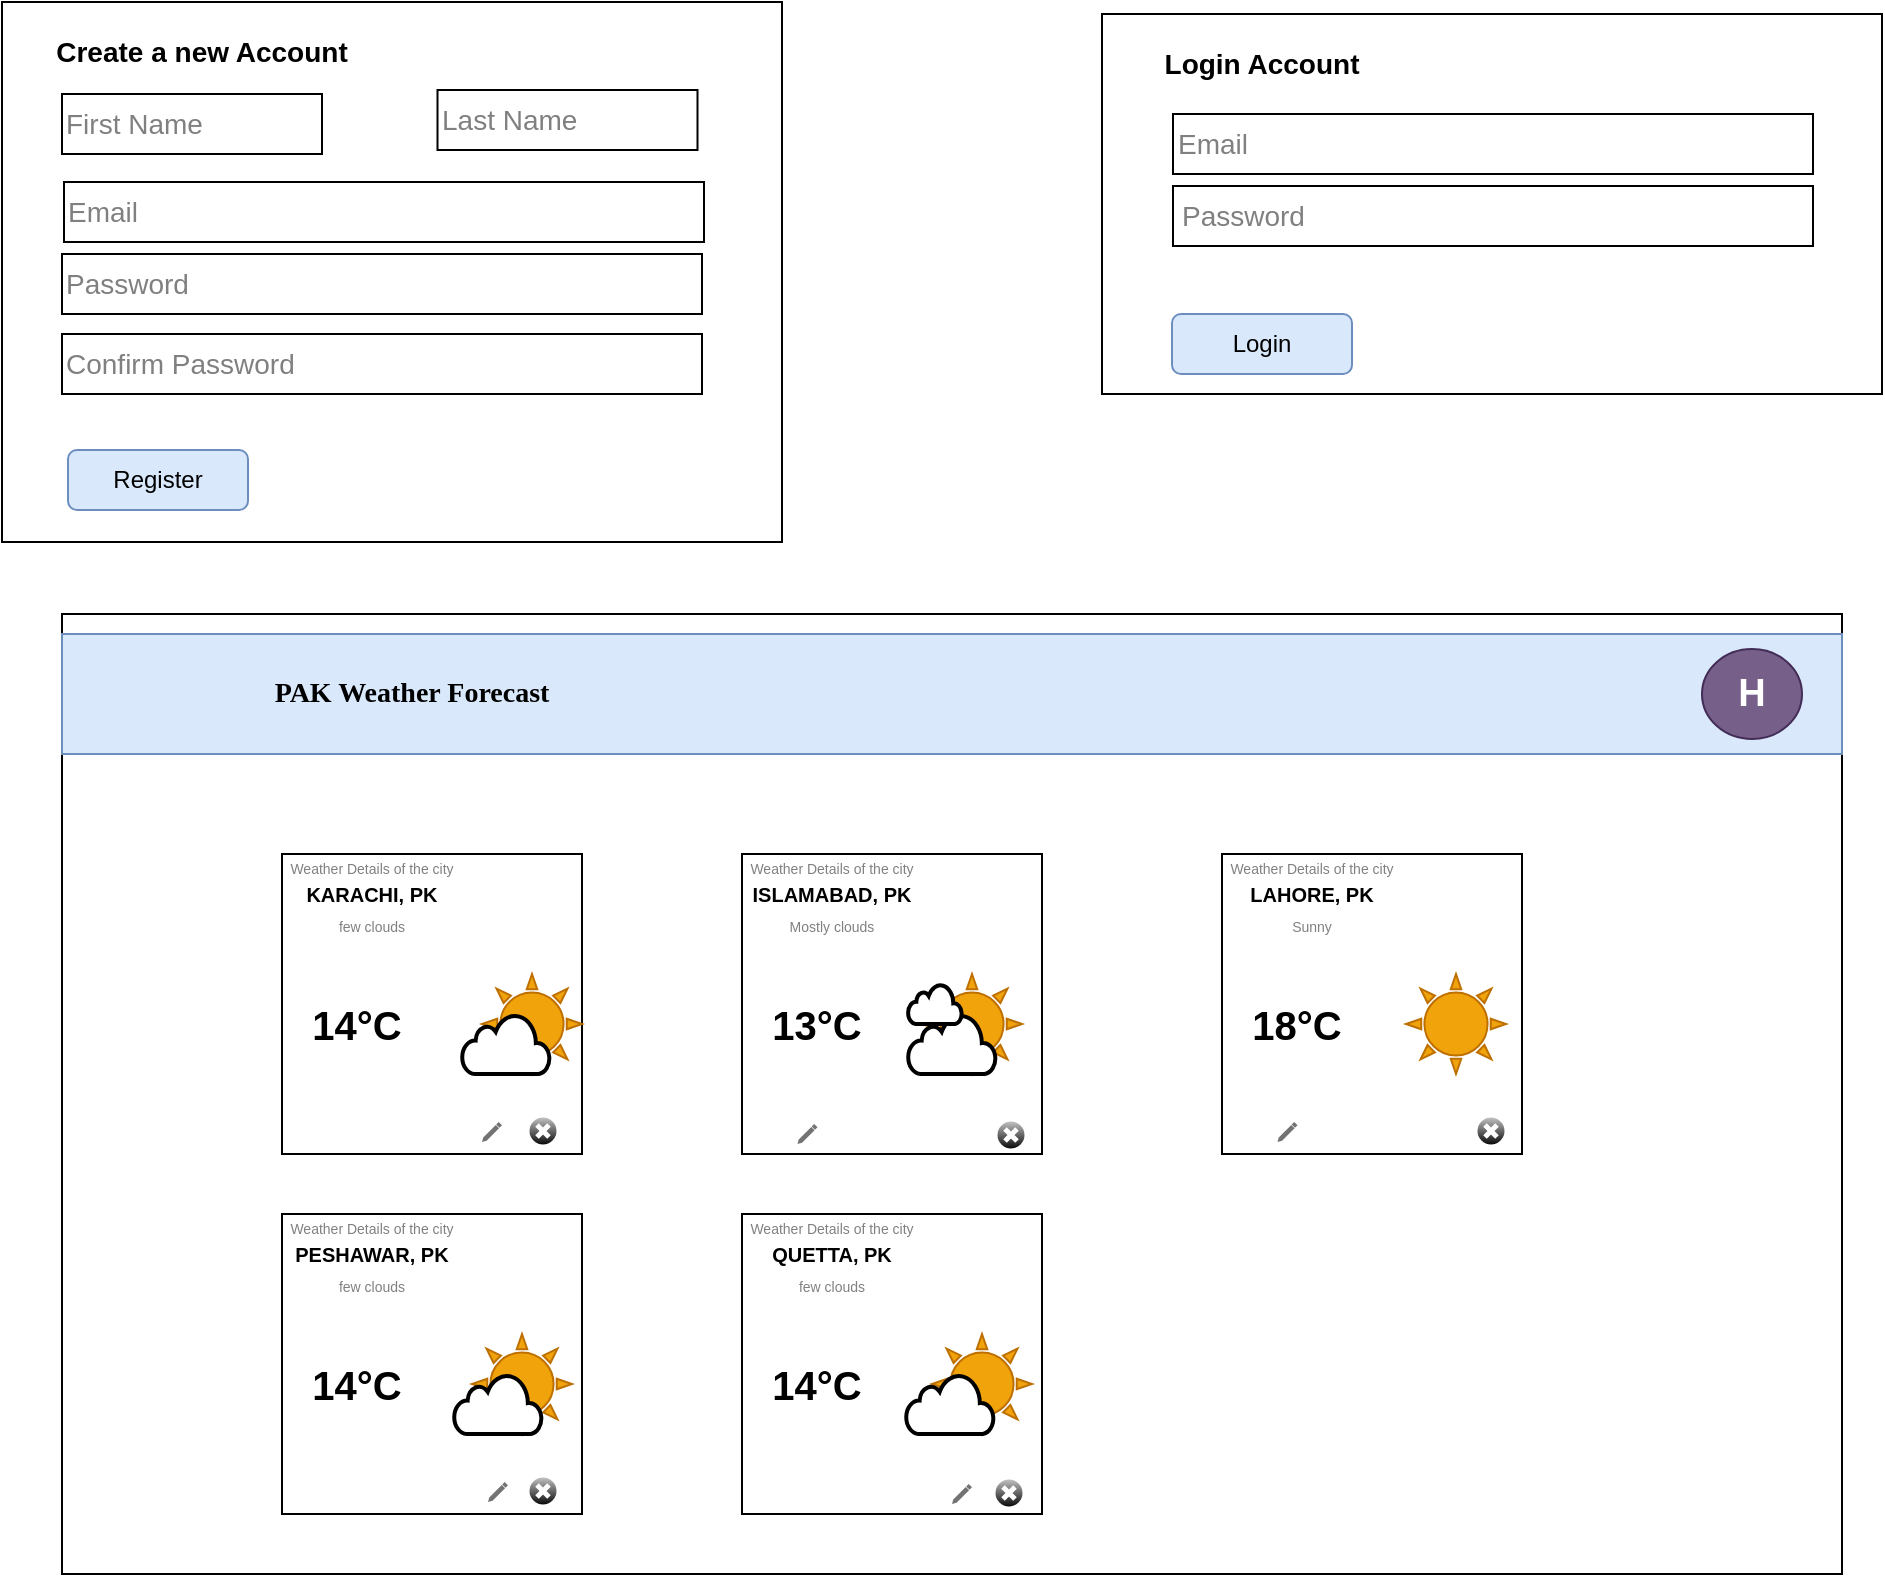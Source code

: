 <mxfile version="13.9.9" type="device"><diagram id="A3iVnhI0bnhfYesVnpdL" name="Page-1"><mxGraphModel dx="2272" dy="1922" grid="1" gridSize="10" guides="1" tooltips="1" connect="1" arrows="1" fold="1" page="1" pageScale="1" pageWidth="850" pageHeight="1100" math="0" shadow="0"><root><mxCell id="0"/><mxCell id="1" parent="0"/><mxCell id="xTyTz5D1Xvh0_2zW7LZl-17" value="" style="rounded=0;whiteSpace=wrap;html=1;sketch=0;strokeColor=#000000;" vertex="1" parent="1"><mxGeometry x="-770" y="-1066" width="390" height="270" as="geometry"/></mxCell><mxCell id="xTyTz5D1Xvh0_2zW7LZl-18" value="&lt;b&gt;&lt;font style=&quot;font-size: 14px&quot;&gt;Create a new Account&lt;/font&gt;&lt;/b&gt;" style="text;html=1;strokeColor=none;fillColor=none;align=center;verticalAlign=middle;whiteSpace=wrap;rounded=0;sketch=0;" vertex="1" parent="1"><mxGeometry x="-750" y="-1056" width="160" height="30.0" as="geometry"/></mxCell><mxCell id="xTyTz5D1Xvh0_2zW7LZl-27" value="Register" style="rounded=1;whiteSpace=wrap;html=1;sketch=0;strokeColor=#6c8ebf;fillColor=#dae8fc;" vertex="1" parent="1"><mxGeometry x="-737" y="-842" width="90" height="30.0" as="geometry"/></mxCell><mxCell id="xTyTz5D1Xvh0_2zW7LZl-46" value="" style="group" vertex="1" connectable="0" parent="1"><mxGeometry x="-552.25" y="-1022" width="130" height="30" as="geometry"/></mxCell><mxCell id="xTyTz5D1Xvh0_2zW7LZl-40" value="" style="rounded=0;whiteSpace=wrap;html=1;fillColor=#FFFFFF;" vertex="1" parent="xTyTz5D1Xvh0_2zW7LZl-46"><mxGeometry width="130" height="30" as="geometry"/></mxCell><mxCell id="xTyTz5D1Xvh0_2zW7LZl-41" value="&lt;font color=&quot;#808080&quot; style=&quot;font-size: 14px&quot;&gt;Last Name&lt;/font&gt;" style="text;html=1;strokeColor=none;fillColor=none;align=left;verticalAlign=middle;whiteSpace=wrap;rounded=0;sketch=0;" vertex="1" parent="xTyTz5D1Xvh0_2zW7LZl-46"><mxGeometry y="5" width="110" height="20" as="geometry"/></mxCell><mxCell id="xTyTz5D1Xvh0_2zW7LZl-47" value="" style="group" vertex="1" connectable="0" parent="1"><mxGeometry x="-740" y="-1020" width="130" height="30" as="geometry"/></mxCell><mxCell id="xTyTz5D1Xvh0_2zW7LZl-37" value="" style="rounded=0;whiteSpace=wrap;html=1;fillColor=#FFFFFF;" vertex="1" parent="xTyTz5D1Xvh0_2zW7LZl-47"><mxGeometry width="130" height="30" as="geometry"/></mxCell><mxCell id="xTyTz5D1Xvh0_2zW7LZl-19" value="&lt;font color=&quot;#808080&quot; style=&quot;font-size: 14px&quot;&gt;First Name&lt;/font&gt;" style="text;html=1;strokeColor=none;fillColor=none;align=left;verticalAlign=middle;whiteSpace=wrap;rounded=0;sketch=0;" vertex="1" parent="xTyTz5D1Xvh0_2zW7LZl-47"><mxGeometry y="5" width="110" height="20" as="geometry"/></mxCell><mxCell id="xTyTz5D1Xvh0_2zW7LZl-51" value="" style="group" vertex="1" connectable="0" parent="1"><mxGeometry x="-739" y="-976" width="320" height="30" as="geometry"/></mxCell><mxCell id="xTyTz5D1Xvh0_2zW7LZl-52" value="" style="rounded=0;whiteSpace=wrap;html=1;fillColor=#FFFFFF;" vertex="1" parent="xTyTz5D1Xvh0_2zW7LZl-51"><mxGeometry width="320" height="30" as="geometry"/></mxCell><mxCell id="xTyTz5D1Xvh0_2zW7LZl-53" value="&lt;font color=&quot;#808080&quot; style=&quot;font-size: 14px&quot;&gt;Email&lt;/font&gt;" style="text;html=1;strokeColor=none;fillColor=none;align=left;verticalAlign=middle;whiteSpace=wrap;rounded=0;sketch=0;" vertex="1" parent="xTyTz5D1Xvh0_2zW7LZl-51"><mxGeometry y="5" width="110" height="20" as="geometry"/></mxCell><mxCell id="xTyTz5D1Xvh0_2zW7LZl-55" value="" style="group" vertex="1" connectable="0" parent="1"><mxGeometry x="-740" y="-940" width="320" height="30" as="geometry"/></mxCell><mxCell id="xTyTz5D1Xvh0_2zW7LZl-56" value="" style="rounded=0;whiteSpace=wrap;html=1;fillColor=#FFFFFF;" vertex="1" parent="xTyTz5D1Xvh0_2zW7LZl-55"><mxGeometry width="320" height="30" as="geometry"/></mxCell><mxCell id="xTyTz5D1Xvh0_2zW7LZl-57" value="&lt;font color=&quot;#808080&quot;&gt;&lt;span style=&quot;font-size: 14px&quot;&gt;Password&lt;/span&gt;&lt;/font&gt;" style="text;html=1;strokeColor=none;fillColor=none;align=left;verticalAlign=middle;whiteSpace=wrap;rounded=0;sketch=0;" vertex="1" parent="xTyTz5D1Xvh0_2zW7LZl-55"><mxGeometry y="5" width="110" height="20" as="geometry"/></mxCell><mxCell id="xTyTz5D1Xvh0_2zW7LZl-58" value="" style="group" vertex="1" connectable="0" parent="1"><mxGeometry x="-740" y="-900" width="320" height="30" as="geometry"/></mxCell><mxCell id="xTyTz5D1Xvh0_2zW7LZl-59" value="" style="rounded=0;whiteSpace=wrap;html=1;fillColor=#FFFFFF;" vertex="1" parent="xTyTz5D1Xvh0_2zW7LZl-58"><mxGeometry width="320" height="30" as="geometry"/></mxCell><mxCell id="xTyTz5D1Xvh0_2zW7LZl-60" value="&lt;font color=&quot;#808080&quot; style=&quot;font-size: 14px&quot;&gt;Confirm Password&lt;/font&gt;" style="text;html=1;strokeColor=none;fillColor=none;align=left;verticalAlign=middle;whiteSpace=wrap;rounded=0;sketch=0;" vertex="1" parent="xTyTz5D1Xvh0_2zW7LZl-58"><mxGeometry y="5" width="140" height="20" as="geometry"/></mxCell><mxCell id="xTyTz5D1Xvh0_2zW7LZl-61" value="" style="group" vertex="1" connectable="0" parent="1"><mxGeometry x="-220" y="-1060" width="390" height="190" as="geometry"/></mxCell><mxCell id="xTyTz5D1Xvh0_2zW7LZl-30" value="" style="rounded=0;whiteSpace=wrap;html=1;sketch=0;strokeColor=#000000;" vertex="1" parent="xTyTz5D1Xvh0_2zW7LZl-61"><mxGeometry width="390" height="190" as="geometry"/></mxCell><mxCell id="xTyTz5D1Xvh0_2zW7LZl-31" value="&lt;b&gt;&lt;font style=&quot;font-size: 14px&quot;&gt;Login Account&lt;/font&gt;&lt;/b&gt;" style="text;html=1;strokeColor=none;fillColor=none;align=center;verticalAlign=middle;whiteSpace=wrap;rounded=0;sketch=0;" vertex="1" parent="xTyTz5D1Xvh0_2zW7LZl-61"><mxGeometry y="10" width="160" height="30.0" as="geometry"/></mxCell><mxCell id="xTyTz5D1Xvh0_2zW7LZl-36" value="Login" style="rounded=1;whiteSpace=wrap;html=1;sketch=0;strokeColor=#6c8ebf;fillColor=#dae8fc;" vertex="1" parent="xTyTz5D1Xvh0_2zW7LZl-61"><mxGeometry x="35" y="150" width="90" height="30.0" as="geometry"/></mxCell><mxCell id="xTyTz5D1Xvh0_2zW7LZl-62" value="" style="group" vertex="1" connectable="0" parent="xTyTz5D1Xvh0_2zW7LZl-61"><mxGeometry x="35.5" y="50" width="320" height="30" as="geometry"/></mxCell><mxCell id="xTyTz5D1Xvh0_2zW7LZl-63" value="" style="rounded=0;whiteSpace=wrap;html=1;fillColor=#FFFFFF;" vertex="1" parent="xTyTz5D1Xvh0_2zW7LZl-62"><mxGeometry width="320" height="30" as="geometry"/></mxCell><mxCell id="xTyTz5D1Xvh0_2zW7LZl-64" value="&lt;font color=&quot;#808080&quot; style=&quot;font-size: 14px&quot;&gt;Email&lt;/font&gt;" style="text;html=1;strokeColor=none;fillColor=none;align=left;verticalAlign=middle;whiteSpace=wrap;rounded=0;sketch=0;" vertex="1" parent="xTyTz5D1Xvh0_2zW7LZl-62"><mxGeometry y="5" width="110" height="20" as="geometry"/></mxCell><mxCell id="xTyTz5D1Xvh0_2zW7LZl-65" value="" style="group" vertex="1" connectable="0" parent="xTyTz5D1Xvh0_2zW7LZl-61"><mxGeometry x="37.5" y="86" width="320" height="30" as="geometry"/></mxCell><mxCell id="xTyTz5D1Xvh0_2zW7LZl-66" value="" style="rounded=0;whiteSpace=wrap;html=1;fillColor=#FFFFFF;" vertex="1" parent="xTyTz5D1Xvh0_2zW7LZl-65"><mxGeometry x="-2" width="320" height="30" as="geometry"/></mxCell><mxCell id="xTyTz5D1Xvh0_2zW7LZl-67" value="&lt;font color=&quot;#808080&quot;&gt;&lt;span style=&quot;font-size: 14px&quot;&gt;Password&lt;/span&gt;&lt;/font&gt;" style="text;html=1;strokeColor=none;fillColor=none;align=left;verticalAlign=middle;whiteSpace=wrap;rounded=0;sketch=0;" vertex="1" parent="xTyTz5D1Xvh0_2zW7LZl-65"><mxGeometry y="5" width="110" height="20" as="geometry"/></mxCell><mxCell id="xTyTz5D1Xvh0_2zW7LZl-69" value="" style="group" vertex="1" connectable="0" parent="1"><mxGeometry x="-740" y="-760" width="890" height="480" as="geometry"/></mxCell><mxCell id="EUHNuChqVcG1YTtPFlb1-3" value="" style="rounded=0;whiteSpace=wrap;html=1;" parent="xTyTz5D1Xvh0_2zW7LZl-69" vertex="1"><mxGeometry width="890" height="480" as="geometry"/></mxCell><mxCell id="EUHNuChqVcG1YTtPFlb1-4" value="" style="rounded=0;whiteSpace=wrap;html=1;shadow=0;fillColor=#dae8fc;strokeColor=#6c8ebf;" parent="xTyTz5D1Xvh0_2zW7LZl-69" vertex="1"><mxGeometry y="10" width="890" height="60" as="geometry"/></mxCell><mxCell id="EUHNuChqVcG1YTtPFlb1-7" value="&lt;b&gt;&lt;font style=&quot;font-size: 14px&quot; face=&quot;Verdana&quot;&gt;PAK Weather Forecast&lt;/font&gt;&lt;/b&gt;" style="text;html=1;strokeColor=none;fillColor=none;align=center;verticalAlign=middle;whiteSpace=wrap;rounded=0;" parent="xTyTz5D1Xvh0_2zW7LZl-69" vertex="1"><mxGeometry x="80" y="30" width="190" height="20" as="geometry"/></mxCell><mxCell id="EUHNuChqVcG1YTtPFlb1-16" value="" style="ellipse;whiteSpace=wrap;html=1;rounded=0;sketch=0;fillColor=#76608a;strokeColor=#432D57;fontColor=#ffffff;" parent="xTyTz5D1Xvh0_2zW7LZl-69" vertex="1"><mxGeometry x="820" y="17.5" width="50" height="45" as="geometry"/></mxCell><mxCell id="EUHNuChqVcG1YTtPFlb1-17" value="&lt;font color=&quot;#ffffff&quot;&gt;&lt;span style=&quot;font-size: 19px&quot;&gt;&lt;b&gt;H&lt;/b&gt;&lt;/span&gt;&lt;/font&gt;" style="text;html=1;strokeColor=none;fillColor=none;align=center;verticalAlign=middle;whiteSpace=wrap;rounded=0;sketch=0;" parent="xTyTz5D1Xvh0_2zW7LZl-69" vertex="1"><mxGeometry x="825" y="30" width="40" height="20" as="geometry"/></mxCell><mxCell id="EUHNuChqVcG1YTtPFlb1-29" value="" style="group" parent="xTyTz5D1Xvh0_2zW7LZl-69" vertex="1" connectable="0"><mxGeometry x="110" y="120" width="152.5" height="155" as="geometry"/></mxCell><mxCell id="EUHNuChqVcG1YTtPFlb1-18" value="" style="whiteSpace=wrap;html=1;aspect=fixed;rounded=0;sketch=0;" parent="EUHNuChqVcG1YTtPFlb1-29" vertex="1"><mxGeometry width="150" height="150" as="geometry"/></mxCell><mxCell id="EUHNuChqVcG1YTtPFlb1-19" value="&lt;font style=&quot;font-size: 7px&quot; color=&quot;#808080&quot;&gt;Weather Details of the city&lt;br&gt;&lt;/font&gt;&lt;b style=&quot;font-size: 10px&quot;&gt;KARACHI, PK&lt;br&gt;&lt;/b&gt;&lt;font style=&quot;font-size: 7px&quot; color=&quot;#808080&quot;&gt;few clouds&lt;/font&gt;" style="text;html=1;strokeColor=none;fillColor=none;align=center;verticalAlign=middle;whiteSpace=wrap;rounded=0;sketch=0;" parent="EUHNuChqVcG1YTtPFlb1-29" vertex="1"><mxGeometry width="90" height="40" as="geometry"/></mxCell><mxCell id="EUHNuChqVcG1YTtPFlb1-20" value="&lt;b style=&quot;font-size: 20px&quot;&gt;14&lt;span class=&quot;wob_t&quot; style=&quot;display: inline&quot;&gt;°C&lt;/span&gt;&lt;/b&gt;" style="text;html=1;strokeColor=none;fillColor=none;align=center;verticalAlign=middle;whiteSpace=wrap;rounded=0;sketch=0;" parent="EUHNuChqVcG1YTtPFlb1-29" vertex="1"><mxGeometry y="60" width="75" height="50" as="geometry"/></mxCell><mxCell id="EUHNuChqVcG1YTtPFlb1-132" value="" style="dashed=0;aspect=fixed;verticalLabelPosition=bottom;verticalAlign=top;align=center;shape=mxgraph.gmdl.edit;strokeColor=none;fillColor=#737373;shadow=0;rounded=1;sketch=0;" parent="EUHNuChqVcG1YTtPFlb1-29" vertex="1"><mxGeometry x="100" y="134" width="10" height="10" as="geometry"/></mxCell><mxCell id="EUHNuChqVcG1YTtPFlb1-137" value="" style="verticalLabelPosition=bottom;verticalAlign=top;html=1;shadow=0;dashed=0;strokeWidth=1;shape=mxgraph.ios.iDeleteApp;fillColor=#cccccc;fillColor2=#000000;strokeColor=#ffffff;rounded=1;sketch=0;" parent="EUHNuChqVcG1YTtPFlb1-29" vertex="1"><mxGeometry x="123" y="131" width="15" height="15" as="geometry"/></mxCell><mxCell id="xTyTz5D1Xvh0_2zW7LZl-4" value="" style="verticalLabelPosition=bottom;verticalAlign=top;html=1;shape=mxgraph.basic.sun;fillColor=#f0a30a;strokeColor=#BD7000;fontColor=#ffffff;" vertex="1" parent="EUHNuChqVcG1YTtPFlb1-29"><mxGeometry x="100" y="60" width="50" height="50" as="geometry"/></mxCell><mxCell id="xTyTz5D1Xvh0_2zW7LZl-9" value="" style="html=1;verticalLabelPosition=bottom;align=center;labelBackgroundColor=#ffffff;verticalAlign=top;strokeWidth=2;shadow=0;dashed=0;shape=mxgraph.ios7.icons.cloud;rounded=0;sketch=0;" vertex="1" parent="EUHNuChqVcG1YTtPFlb1-29"><mxGeometry x="90" y="80" width="44" height="30" as="geometry"/></mxCell><mxCell id="EUHNuChqVcG1YTtPFlb1-32" value="" style="group" parent="xTyTz5D1Xvh0_2zW7LZl-69" vertex="1" connectable="0"><mxGeometry x="340" y="120" width="153.5" height="150" as="geometry"/></mxCell><mxCell id="EUHNuChqVcG1YTtPFlb1-33" value="" style="whiteSpace=wrap;html=1;aspect=fixed;rounded=0;sketch=0;" parent="EUHNuChqVcG1YTtPFlb1-32" vertex="1"><mxGeometry width="150" height="150" as="geometry"/></mxCell><mxCell id="EUHNuChqVcG1YTtPFlb1-34" value="&lt;font style=&quot;font-size: 7px&quot; color=&quot;#808080&quot;&gt;Weather Details of the city&lt;br&gt;&lt;/font&gt;&lt;b style=&quot;font-size: 10px&quot;&gt;ISLAMABAD, PK&lt;br&gt;&lt;/b&gt;&lt;font style=&quot;font-size: 7px&quot; color=&quot;#808080&quot;&gt;Mostly clouds&lt;/font&gt;" style="text;html=1;strokeColor=none;fillColor=none;align=center;verticalAlign=middle;whiteSpace=wrap;rounded=0;sketch=0;" parent="EUHNuChqVcG1YTtPFlb1-32" vertex="1"><mxGeometry width="90" height="40" as="geometry"/></mxCell><mxCell id="EUHNuChqVcG1YTtPFlb1-35" value="&lt;b style=&quot;font-size: 20px&quot;&gt;13&lt;span class=&quot;wob_t&quot; style=&quot;display: inline&quot;&gt;°C&lt;/span&gt;&lt;/b&gt;" style="text;html=1;strokeColor=none;fillColor=none;align=center;verticalAlign=middle;whiteSpace=wrap;rounded=0;sketch=0;" parent="EUHNuChqVcG1YTtPFlb1-32" vertex="1"><mxGeometry y="60" width="75" height="50" as="geometry"/></mxCell><mxCell id="EUHNuChqVcG1YTtPFlb1-140" value="" style="verticalLabelPosition=bottom;verticalAlign=top;html=1;shadow=0;dashed=0;strokeWidth=1;shape=mxgraph.ios.iDeleteApp;fillColor=#cccccc;fillColor2=#000000;strokeColor=#ffffff;rounded=1;sketch=0;" parent="EUHNuChqVcG1YTtPFlb1-32" vertex="1"><mxGeometry x="127" y="133" width="15" height="15" as="geometry"/></mxCell><mxCell id="xTyTz5D1Xvh0_2zW7LZl-5" value="" style="verticalLabelPosition=bottom;verticalAlign=top;html=1;shape=mxgraph.basic.sun;fillColor=#f0a30a;strokeColor=#BD7000;fontColor=#ffffff;" vertex="1" parent="EUHNuChqVcG1YTtPFlb1-32"><mxGeometry x="90" y="60" width="50" height="50" as="geometry"/></mxCell><mxCell id="xTyTz5D1Xvh0_2zW7LZl-8" value="" style="html=1;verticalLabelPosition=bottom;align=center;labelBackgroundColor=#ffffff;verticalAlign=top;strokeWidth=2;shadow=0;dashed=0;shape=mxgraph.ios7.icons.cloud;rounded=0;sketch=0;" vertex="1" parent="EUHNuChqVcG1YTtPFlb1-32"><mxGeometry x="83" y="80" width="44" height="30" as="geometry"/></mxCell><mxCell id="EUHNuChqVcG1YTtPFlb1-73" value="" style="html=1;verticalLabelPosition=bottom;align=center;labelBackgroundColor=#ffffff;verticalAlign=top;strokeWidth=2;shadow=0;dashed=0;shape=mxgraph.ios7.icons.cloud;rounded=0;sketch=0;" parent="EUHNuChqVcG1YTtPFlb1-32" vertex="1"><mxGeometry x="83" y="65" width="27" height="20" as="geometry"/></mxCell><mxCell id="EUHNuChqVcG1YTtPFlb1-41" value="" style="group" parent="xTyTz5D1Xvh0_2zW7LZl-69" vertex="1" connectable="0"><mxGeometry x="580" y="120" width="152.5" height="150" as="geometry"/></mxCell><mxCell id="EUHNuChqVcG1YTtPFlb1-42" value="" style="whiteSpace=wrap;html=1;aspect=fixed;rounded=0;sketch=0;" parent="EUHNuChqVcG1YTtPFlb1-41" vertex="1"><mxGeometry width="150" height="150" as="geometry"/></mxCell><mxCell id="EUHNuChqVcG1YTtPFlb1-43" value="&lt;font style=&quot;font-size: 7px&quot; color=&quot;#808080&quot;&gt;Weather Details of the city&lt;br&gt;&lt;/font&gt;&lt;b style=&quot;font-size: 10px&quot;&gt;LAHORE, PK&lt;br&gt;&lt;/b&gt;&lt;font style=&quot;font-size: 7px&quot; color=&quot;#808080&quot;&gt;Sunny&lt;/font&gt;" style="text;html=1;strokeColor=none;fillColor=none;align=center;verticalAlign=middle;whiteSpace=wrap;rounded=0;sketch=0;" parent="EUHNuChqVcG1YTtPFlb1-41" vertex="1"><mxGeometry width="90" height="40" as="geometry"/></mxCell><mxCell id="EUHNuChqVcG1YTtPFlb1-44" value="&lt;b style=&quot;font-size: 20px&quot;&gt;18&lt;span class=&quot;wob_t&quot; style=&quot;display: inline&quot;&gt;°C&lt;/span&gt;&lt;/b&gt;" style="text;html=1;strokeColor=none;fillColor=none;align=center;verticalAlign=middle;whiteSpace=wrap;rounded=0;sketch=0;" parent="EUHNuChqVcG1YTtPFlb1-41" vertex="1"><mxGeometry y="60" width="75" height="50" as="geometry"/></mxCell><mxCell id="EUHNuChqVcG1YTtPFlb1-141" value="" style="verticalLabelPosition=bottom;verticalAlign=top;html=1;shadow=0;dashed=0;strokeWidth=1;shape=mxgraph.ios.iDeleteApp;fillColor=#cccccc;fillColor2=#000000;strokeColor=#ffffff;rounded=1;sketch=0;" parent="EUHNuChqVcG1YTtPFlb1-41" vertex="1"><mxGeometry x="127" y="131" width="15" height="15" as="geometry"/></mxCell><mxCell id="xTyTz5D1Xvh0_2zW7LZl-1" value="" style="verticalLabelPosition=bottom;verticalAlign=top;html=1;shape=mxgraph.basic.sun;fillColor=#f0a30a;strokeColor=#BD7000;fontColor=#ffffff;" vertex="1" parent="EUHNuChqVcG1YTtPFlb1-41"><mxGeometry x="92" y="60" width="50" height="50" as="geometry"/></mxCell><mxCell id="EUHNuChqVcG1YTtPFlb1-49" value="" style="group" parent="xTyTz5D1Xvh0_2zW7LZl-69" vertex="1" connectable="0"><mxGeometry x="110" y="300" width="152.5" height="150" as="geometry"/></mxCell><mxCell id="EUHNuChqVcG1YTtPFlb1-50" value="" style="whiteSpace=wrap;html=1;aspect=fixed;rounded=0;sketch=0;" parent="EUHNuChqVcG1YTtPFlb1-49" vertex="1"><mxGeometry width="150" height="150" as="geometry"/></mxCell><mxCell id="EUHNuChqVcG1YTtPFlb1-51" value="&lt;font style=&quot;font-size: 7px&quot; color=&quot;#808080&quot;&gt;Weather Details of the city&lt;br&gt;&lt;/font&gt;&lt;b style=&quot;font-size: 10px&quot;&gt;PESHAWAR, PK&lt;br&gt;&lt;/b&gt;&lt;font style=&quot;font-size: 7px&quot; color=&quot;#808080&quot;&gt;few clouds&lt;/font&gt;" style="text;html=1;strokeColor=none;fillColor=none;align=center;verticalAlign=middle;whiteSpace=wrap;rounded=0;sketch=0;" parent="EUHNuChqVcG1YTtPFlb1-49" vertex="1"><mxGeometry width="90" height="40" as="geometry"/></mxCell><mxCell id="EUHNuChqVcG1YTtPFlb1-52" value="&lt;b style=&quot;font-size: 20px&quot;&gt;14&lt;span class=&quot;wob_t&quot; style=&quot;display: inline&quot;&gt;°C&lt;/span&gt;&lt;/b&gt;" style="text;html=1;strokeColor=none;fillColor=none;align=center;verticalAlign=middle;whiteSpace=wrap;rounded=0;sketch=0;" parent="EUHNuChqVcG1YTtPFlb1-49" vertex="1"><mxGeometry y="60" width="75" height="50" as="geometry"/></mxCell><mxCell id="EUHNuChqVcG1YTtPFlb1-135" value="" style="dashed=0;aspect=fixed;verticalLabelPosition=bottom;verticalAlign=top;align=center;shape=mxgraph.gmdl.edit;strokeColor=none;fillColor=#737373;shadow=0;rounded=1;sketch=0;" parent="EUHNuChqVcG1YTtPFlb1-49" vertex="1"><mxGeometry x="103" y="134" width="10" height="10" as="geometry"/></mxCell><mxCell id="EUHNuChqVcG1YTtPFlb1-139" value="" style="verticalLabelPosition=bottom;verticalAlign=top;html=1;shadow=0;dashed=0;strokeWidth=1;shape=mxgraph.ios.iDeleteApp;fillColor=#cccccc;fillColor2=#000000;strokeColor=#ffffff;rounded=1;sketch=0;" parent="EUHNuChqVcG1YTtPFlb1-49" vertex="1"><mxGeometry x="123" y="131" width="15" height="15" as="geometry"/></mxCell><mxCell id="xTyTz5D1Xvh0_2zW7LZl-2" value="" style="verticalLabelPosition=bottom;verticalAlign=top;html=1;shape=mxgraph.basic.sun;fillColor=#f0a30a;strokeColor=#BD7000;fontColor=#ffffff;" vertex="1" parent="EUHNuChqVcG1YTtPFlb1-49"><mxGeometry x="95" y="60" width="50" height="50" as="geometry"/></mxCell><mxCell id="xTyTz5D1Xvh0_2zW7LZl-7" value="" style="html=1;verticalLabelPosition=bottom;align=center;labelBackgroundColor=#ffffff;verticalAlign=top;strokeWidth=2;shadow=0;dashed=0;shape=mxgraph.ios7.icons.cloud;rounded=0;sketch=0;" vertex="1" parent="EUHNuChqVcG1YTtPFlb1-49"><mxGeometry x="86" y="80" width="44" height="30" as="geometry"/></mxCell><mxCell id="EUHNuChqVcG1YTtPFlb1-57" value="" style="group" parent="xTyTz5D1Xvh0_2zW7LZl-69" vertex="1" connectable="0"><mxGeometry x="340" y="300" width="152.5" height="150" as="geometry"/></mxCell><mxCell id="EUHNuChqVcG1YTtPFlb1-58" value="" style="whiteSpace=wrap;html=1;aspect=fixed;rounded=0;sketch=0;" parent="EUHNuChqVcG1YTtPFlb1-57" vertex="1"><mxGeometry width="150" height="150" as="geometry"/></mxCell><mxCell id="EUHNuChqVcG1YTtPFlb1-59" value="&lt;font style=&quot;font-size: 7px&quot; color=&quot;#808080&quot;&gt;Weather Details of the city&lt;br&gt;&lt;/font&gt;&lt;b style=&quot;font-size: 10px&quot;&gt;QUETTA, PK&lt;br&gt;&lt;/b&gt;&lt;font style=&quot;font-size: 7px&quot; color=&quot;#808080&quot;&gt;few clouds&lt;/font&gt;" style="text;html=1;strokeColor=none;fillColor=none;align=center;verticalAlign=middle;whiteSpace=wrap;rounded=0;sketch=0;" parent="EUHNuChqVcG1YTtPFlb1-57" vertex="1"><mxGeometry width="90" height="40" as="geometry"/></mxCell><mxCell id="EUHNuChqVcG1YTtPFlb1-60" value="&lt;b style=&quot;font-size: 20px&quot;&gt;14&lt;span class=&quot;wob_t&quot; style=&quot;display: inline&quot;&gt;°C&lt;/span&gt;&lt;/b&gt;" style="text;html=1;strokeColor=none;fillColor=none;align=center;verticalAlign=middle;whiteSpace=wrap;rounded=0;sketch=0;" parent="EUHNuChqVcG1YTtPFlb1-57" vertex="1"><mxGeometry y="60" width="75" height="50" as="geometry"/></mxCell><mxCell id="EUHNuChqVcG1YTtPFlb1-136" value="" style="dashed=0;aspect=fixed;verticalLabelPosition=bottom;verticalAlign=top;align=center;shape=mxgraph.gmdl.edit;strokeColor=none;fillColor=#737373;shadow=0;rounded=1;sketch=0;" parent="EUHNuChqVcG1YTtPFlb1-57" vertex="1"><mxGeometry x="105" y="135" width="10" height="10" as="geometry"/></mxCell><mxCell id="EUHNuChqVcG1YTtPFlb1-142" value="" style="verticalLabelPosition=bottom;verticalAlign=top;html=1;shadow=0;dashed=0;strokeWidth=1;shape=mxgraph.ios.iDeleteApp;fillColor=#cccccc;fillColor2=#000000;strokeColor=#ffffff;rounded=1;sketch=0;" parent="EUHNuChqVcG1YTtPFlb1-57" vertex="1"><mxGeometry x="126" y="132" width="15" height="15" as="geometry"/></mxCell><mxCell id="xTyTz5D1Xvh0_2zW7LZl-3" value="" style="verticalLabelPosition=bottom;verticalAlign=top;html=1;shape=mxgraph.basic.sun;fillColor=#f0a30a;strokeColor=#BD7000;fontColor=#ffffff;" vertex="1" parent="EUHNuChqVcG1YTtPFlb1-57"><mxGeometry x="95" y="60" width="50" height="50" as="geometry"/></mxCell><mxCell id="EUHNuChqVcG1YTtPFlb1-64" value="" style="html=1;verticalLabelPosition=bottom;align=center;labelBackgroundColor=#ffffff;verticalAlign=top;strokeWidth=2;shadow=0;dashed=0;shape=mxgraph.ios7.icons.cloud;rounded=0;sketch=0;" parent="EUHNuChqVcG1YTtPFlb1-57" vertex="1"><mxGeometry x="82" y="80" width="44" height="30" as="geometry"/></mxCell><mxCell id="EUHNuChqVcG1YTtPFlb1-133" value="" style="dashed=0;aspect=fixed;verticalLabelPosition=bottom;verticalAlign=top;align=center;shape=mxgraph.gmdl.edit;strokeColor=none;fillColor=#737373;shadow=0;rounded=1;sketch=0;" parent="xTyTz5D1Xvh0_2zW7LZl-69" vertex="1"><mxGeometry x="367.75" y="255" width="10" height="10" as="geometry"/></mxCell><mxCell id="EUHNuChqVcG1YTtPFlb1-134" value="" style="dashed=0;aspect=fixed;verticalLabelPosition=bottom;verticalAlign=top;align=center;shape=mxgraph.gmdl.edit;strokeColor=none;fillColor=#737373;shadow=0;rounded=1;sketch=0;" parent="xTyTz5D1Xvh0_2zW7LZl-69" vertex="1"><mxGeometry x="607.75" y="254" width="10" height="10" as="geometry"/></mxCell></root></mxGraphModel></diagram></mxfile>